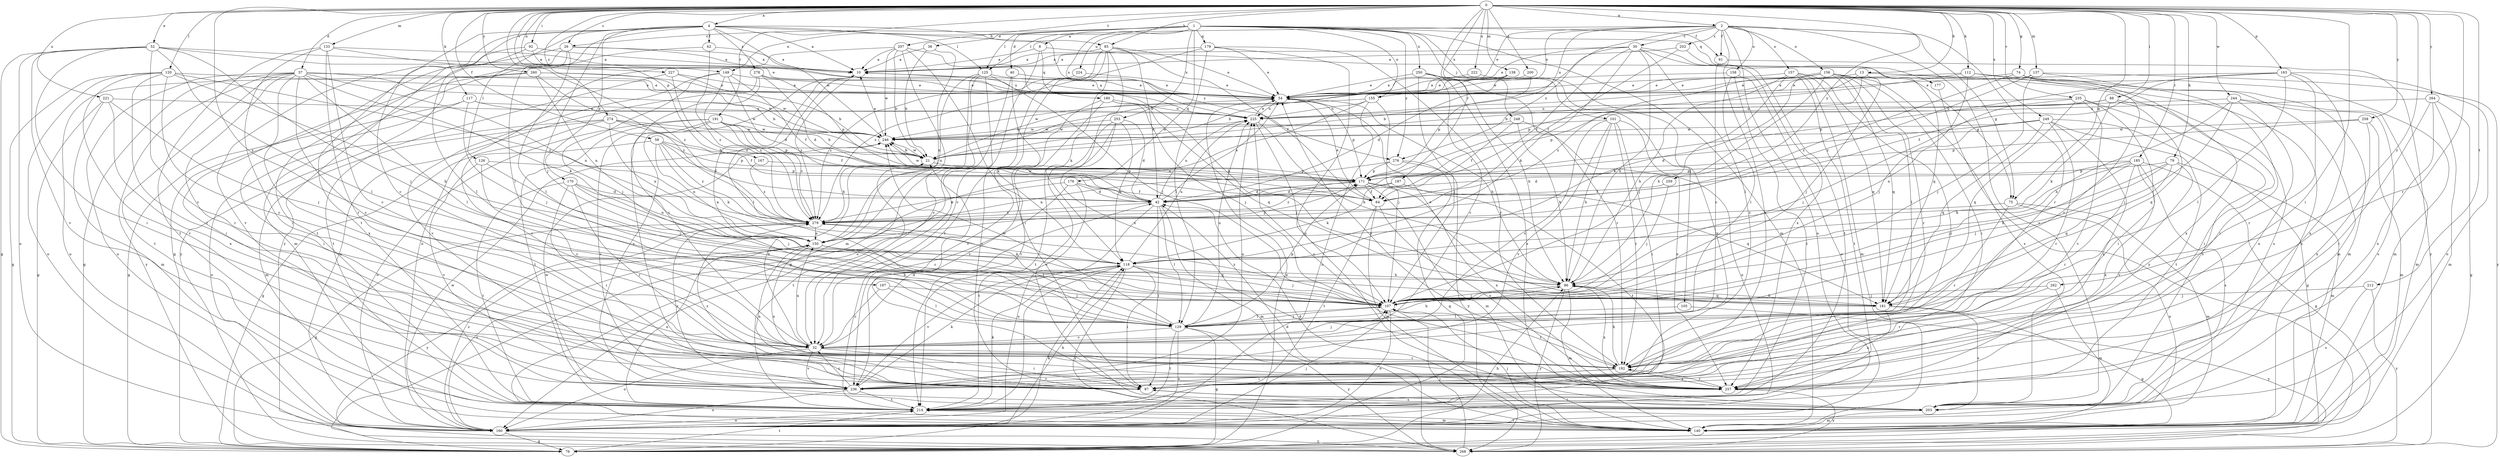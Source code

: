 strict digraph  {
0;
1;
2;
4;
8;
10;
13;
21;
26;
30;
32;
37;
38;
40;
42;
52;
54;
58;
61;
62;
64;
74;
75;
76;
79;
85;
86;
88;
92;
97;
101;
105;
107;
112;
117;
118;
120;
125;
126;
129;
133;
137;
138;
140;
149;
150;
155;
156;
157;
158;
160;
163;
167;
170;
171;
176;
177;
179;
180;
181;
185;
187;
191;
192;
197;
200;
202;
203;
207;
212;
214;
221;
222;
224;
225;
227;
235;
236;
244;
246;
248;
249;
250;
253;
257;
258;
259;
260;
262;
264;
268;
274;
276;
278;
279;
0 -> 2  [label=a];
0 -> 4  [label=a];
0 -> 13  [label=b];
0 -> 26  [label=c];
0 -> 37  [label=d];
0 -> 52  [label=e];
0 -> 58  [label=f];
0 -> 74  [label=g];
0 -> 75  [label=g];
0 -> 79  [label=h];
0 -> 85  [label=h];
0 -> 88  [label=i];
0 -> 92  [label=i];
0 -> 97  [label=i];
0 -> 112  [label=k];
0 -> 117  [label=k];
0 -> 120  [label=l];
0 -> 133  [label=m];
0 -> 137  [label=m];
0 -> 138  [label=m];
0 -> 149  [label=n];
0 -> 163  [label=p];
0 -> 167  [label=p];
0 -> 185  [label=r];
0 -> 187  [label=r];
0 -> 191  [label=r];
0 -> 192  [label=r];
0 -> 197  [label=s];
0 -> 200  [label=s];
0 -> 207  [label=t];
0 -> 212  [label=t];
0 -> 221  [label=u];
0 -> 222  [label=u];
0 -> 227  [label=v];
0 -> 235  [label=v];
0 -> 244  [label=w];
0 -> 248  [label=x];
0 -> 249  [label=x];
0 -> 258  [label=y];
0 -> 259  [label=y];
0 -> 260  [label=y];
0 -> 262  [label=y];
0 -> 264  [label=y];
0 -> 274  [label=z];
1 -> 8  [label=a];
1 -> 26  [label=c];
1 -> 38  [label=d];
1 -> 40  [label=d];
1 -> 61  [label=f];
1 -> 101  [label=j];
1 -> 105  [label=j];
1 -> 125  [label=l];
1 -> 140  [label=m];
1 -> 149  [label=n];
1 -> 155  [label=o];
1 -> 176  [label=q];
1 -> 177  [label=q];
1 -> 179  [label=q];
1 -> 224  [label=u];
1 -> 225  [label=u];
1 -> 250  [label=x];
1 -> 253  [label=x];
1 -> 276  [label=z];
2 -> 30  [label=c];
2 -> 54  [label=e];
2 -> 61  [label=f];
2 -> 75  [label=g];
2 -> 125  [label=l];
2 -> 155  [label=o];
2 -> 156  [label=o];
2 -> 157  [label=o];
2 -> 158  [label=o];
2 -> 160  [label=o];
2 -> 192  [label=r];
2 -> 202  [label=s];
2 -> 203  [label=s];
2 -> 225  [label=u];
2 -> 236  [label=v];
2 -> 276  [label=z];
4 -> 10  [label=a];
4 -> 32  [label=c];
4 -> 62  [label=f];
4 -> 85  [label=h];
4 -> 107  [label=j];
4 -> 125  [label=l];
4 -> 126  [label=l];
4 -> 129  [label=l];
4 -> 170  [label=p];
4 -> 214  [label=t];
4 -> 246  [label=w];
4 -> 268  [label=y];
4 -> 276  [label=z];
4 -> 278  [label=z];
8 -> 10  [label=a];
8 -> 32  [label=c];
8 -> 75  [label=g];
8 -> 180  [label=q];
10 -> 54  [label=e];
10 -> 129  [label=l];
10 -> 203  [label=s];
10 -> 279  [label=z];
13 -> 21  [label=b];
13 -> 54  [label=e];
13 -> 107  [label=j];
13 -> 140  [label=m];
13 -> 171  [label=p];
13 -> 203  [label=s];
21 -> 171  [label=p];
21 -> 214  [label=t];
21 -> 246  [label=w];
26 -> 10  [label=a];
26 -> 76  [label=g];
26 -> 129  [label=l];
26 -> 214  [label=t];
26 -> 225  [label=u];
26 -> 268  [label=y];
30 -> 10  [label=a];
30 -> 21  [label=b];
30 -> 54  [label=e];
30 -> 64  [label=f];
30 -> 86  [label=h];
30 -> 118  [label=k];
30 -> 129  [label=l];
30 -> 214  [label=t];
30 -> 257  [label=x];
32 -> 21  [label=b];
32 -> 42  [label=d];
32 -> 97  [label=i];
32 -> 107  [label=j];
32 -> 150  [label=n];
32 -> 160  [label=o];
32 -> 192  [label=r];
32 -> 236  [label=v];
37 -> 21  [label=b];
37 -> 32  [label=c];
37 -> 54  [label=e];
37 -> 76  [label=g];
37 -> 118  [label=k];
37 -> 129  [label=l];
37 -> 150  [label=n];
37 -> 160  [label=o];
37 -> 192  [label=r];
37 -> 214  [label=t];
37 -> 246  [label=w];
37 -> 257  [label=x];
37 -> 268  [label=y];
38 -> 10  [label=a];
38 -> 21  [label=b];
38 -> 150  [label=n];
40 -> 54  [label=e];
40 -> 118  [label=k];
40 -> 160  [label=o];
42 -> 54  [label=e];
42 -> 97  [label=i];
42 -> 129  [label=l];
42 -> 140  [label=m];
42 -> 160  [label=o];
42 -> 225  [label=u];
42 -> 246  [label=w];
42 -> 279  [label=z];
52 -> 10  [label=a];
52 -> 32  [label=c];
52 -> 54  [label=e];
52 -> 76  [label=g];
52 -> 97  [label=i];
52 -> 107  [label=j];
52 -> 129  [label=l];
52 -> 160  [label=o];
52 -> 236  [label=v];
54 -> 10  [label=a];
54 -> 21  [label=b];
54 -> 86  [label=h];
54 -> 171  [label=p];
54 -> 225  [label=u];
58 -> 21  [label=b];
58 -> 42  [label=d];
58 -> 76  [label=g];
58 -> 118  [label=k];
58 -> 150  [label=n];
58 -> 171  [label=p];
58 -> 279  [label=z];
61 -> 32  [label=c];
61 -> 268  [label=y];
62 -> 10  [label=a];
62 -> 140  [label=m];
62 -> 279  [label=z];
64 -> 54  [label=e];
64 -> 140  [label=m];
64 -> 214  [label=t];
64 -> 257  [label=x];
74 -> 32  [label=c];
74 -> 54  [label=e];
74 -> 140  [label=m];
74 -> 257  [label=x];
74 -> 279  [label=z];
75 -> 140  [label=m];
75 -> 160  [label=o];
75 -> 192  [label=r];
75 -> 279  [label=z];
76 -> 54  [label=e];
76 -> 86  [label=h];
76 -> 118  [label=k];
76 -> 214  [label=t];
79 -> 86  [label=h];
79 -> 107  [label=j];
79 -> 140  [label=m];
79 -> 171  [label=p];
79 -> 181  [label=q];
79 -> 236  [label=v];
85 -> 10  [label=a];
85 -> 32  [label=c];
85 -> 42  [label=d];
85 -> 54  [label=e];
85 -> 64  [label=f];
85 -> 118  [label=k];
85 -> 214  [label=t];
85 -> 257  [label=x];
86 -> 107  [label=j];
86 -> 140  [label=m];
86 -> 181  [label=q];
86 -> 257  [label=x];
86 -> 268  [label=y];
88 -> 97  [label=i];
88 -> 118  [label=k];
88 -> 171  [label=p];
88 -> 181  [label=q];
88 -> 225  [label=u];
92 -> 10  [label=a];
92 -> 54  [label=e];
92 -> 129  [label=l];
92 -> 236  [label=v];
97 -> 21  [label=b];
97 -> 203  [label=s];
97 -> 279  [label=z];
101 -> 32  [label=c];
101 -> 86  [label=h];
101 -> 97  [label=i];
101 -> 192  [label=r];
101 -> 236  [label=v];
101 -> 246  [label=w];
101 -> 257  [label=x];
105 -> 129  [label=l];
105 -> 268  [label=y];
107 -> 129  [label=l];
107 -> 160  [label=o];
107 -> 192  [label=r];
107 -> 279  [label=z];
112 -> 21  [label=b];
112 -> 54  [label=e];
112 -> 107  [label=j];
112 -> 140  [label=m];
112 -> 203  [label=s];
117 -> 76  [label=g];
117 -> 97  [label=i];
117 -> 107  [label=j];
117 -> 225  [label=u];
117 -> 246  [label=w];
118 -> 86  [label=h];
118 -> 97  [label=i];
118 -> 107  [label=j];
118 -> 214  [label=t];
118 -> 225  [label=u];
118 -> 236  [label=v];
118 -> 268  [label=y];
120 -> 32  [label=c];
120 -> 54  [label=e];
120 -> 76  [label=g];
120 -> 86  [label=h];
120 -> 160  [label=o];
120 -> 192  [label=r];
120 -> 236  [label=v];
120 -> 279  [label=z];
125 -> 32  [label=c];
125 -> 54  [label=e];
125 -> 76  [label=g];
125 -> 107  [label=j];
125 -> 150  [label=n];
125 -> 203  [label=s];
126 -> 32  [label=c];
126 -> 107  [label=j];
126 -> 171  [label=p];
126 -> 236  [label=v];
129 -> 10  [label=a];
129 -> 32  [label=c];
129 -> 76  [label=g];
129 -> 86  [label=h];
129 -> 107  [label=j];
129 -> 160  [label=o];
129 -> 171  [label=p];
129 -> 214  [label=t];
129 -> 225  [label=u];
129 -> 246  [label=w];
129 -> 268  [label=y];
133 -> 10  [label=a];
133 -> 32  [label=c];
133 -> 97  [label=i];
133 -> 192  [label=r];
133 -> 214  [label=t];
133 -> 279  [label=z];
137 -> 54  [label=e];
137 -> 97  [label=i];
137 -> 107  [label=j];
137 -> 268  [label=y];
137 -> 279  [label=z];
138 -> 21  [label=b];
138 -> 42  [label=d];
138 -> 54  [label=e];
140 -> 42  [label=d];
140 -> 107  [label=j];
140 -> 214  [label=t];
149 -> 42  [label=d];
149 -> 54  [label=e];
149 -> 64  [label=f];
149 -> 107  [label=j];
149 -> 236  [label=v];
149 -> 279  [label=z];
150 -> 118  [label=k];
150 -> 160  [label=o];
150 -> 171  [label=p];
150 -> 181  [label=q];
150 -> 257  [label=x];
150 -> 268  [label=y];
155 -> 107  [label=j];
155 -> 150  [label=n];
155 -> 160  [label=o];
155 -> 225  [label=u];
155 -> 246  [label=w];
156 -> 54  [label=e];
156 -> 86  [label=h];
156 -> 97  [label=i];
156 -> 118  [label=k];
156 -> 129  [label=l];
156 -> 181  [label=q];
156 -> 192  [label=r];
156 -> 203  [label=s];
156 -> 279  [label=z];
157 -> 54  [label=e];
157 -> 86  [label=h];
157 -> 97  [label=i];
157 -> 107  [label=j];
157 -> 140  [label=m];
157 -> 181  [label=q];
157 -> 214  [label=t];
158 -> 54  [label=e];
158 -> 129  [label=l];
158 -> 160  [label=o];
158 -> 214  [label=t];
160 -> 76  [label=g];
160 -> 107  [label=j];
160 -> 118  [label=k];
160 -> 246  [label=w];
160 -> 268  [label=y];
160 -> 279  [label=z];
163 -> 54  [label=e];
163 -> 64  [label=f];
163 -> 129  [label=l];
163 -> 160  [label=o];
163 -> 171  [label=p];
163 -> 192  [label=r];
163 -> 257  [label=x];
167 -> 171  [label=p];
167 -> 279  [label=z];
170 -> 42  [label=d];
170 -> 97  [label=i];
170 -> 107  [label=j];
170 -> 150  [label=n];
170 -> 192  [label=r];
170 -> 214  [label=t];
171 -> 42  [label=d];
171 -> 64  [label=f];
171 -> 140  [label=m];
171 -> 181  [label=q];
171 -> 246  [label=w];
171 -> 257  [label=x];
171 -> 279  [label=z];
176 -> 32  [label=c];
176 -> 42  [label=d];
176 -> 64  [label=f];
176 -> 214  [label=t];
176 -> 279  [label=z];
177 -> 268  [label=y];
179 -> 10  [label=a];
179 -> 54  [label=e];
179 -> 129  [label=l];
179 -> 192  [label=r];
179 -> 203  [label=s];
179 -> 279  [label=z];
180 -> 107  [label=j];
180 -> 181  [label=q];
180 -> 214  [label=t];
180 -> 225  [label=u];
180 -> 236  [label=v];
181 -> 54  [label=e];
181 -> 76  [label=g];
181 -> 86  [label=h];
181 -> 203  [label=s];
181 -> 257  [label=x];
185 -> 42  [label=d];
185 -> 76  [label=g];
185 -> 107  [label=j];
185 -> 118  [label=k];
185 -> 171  [label=p];
185 -> 192  [label=r];
185 -> 203  [label=s];
185 -> 257  [label=x];
187 -> 42  [label=d];
187 -> 118  [label=k];
187 -> 214  [label=t];
191 -> 64  [label=f];
191 -> 97  [label=i];
191 -> 160  [label=o];
191 -> 171  [label=p];
191 -> 214  [label=t];
191 -> 236  [label=v];
191 -> 246  [label=w];
191 -> 279  [label=z];
192 -> 54  [label=e];
192 -> 86  [label=h];
192 -> 97  [label=i];
192 -> 236  [label=v];
192 -> 257  [label=x];
197 -> 32  [label=c];
197 -> 107  [label=j];
197 -> 129  [label=l];
200 -> 54  [label=e];
200 -> 171  [label=p];
202 -> 10  [label=a];
202 -> 64  [label=f];
202 -> 181  [label=q];
203 -> 97  [label=i];
203 -> 140  [label=m];
203 -> 246  [label=w];
207 -> 10  [label=a];
207 -> 21  [label=b];
207 -> 86  [label=h];
207 -> 97  [label=i];
207 -> 140  [label=m];
207 -> 160  [label=o];
207 -> 246  [label=w];
212 -> 107  [label=j];
212 -> 203  [label=s];
212 -> 268  [label=y];
214 -> 118  [label=k];
214 -> 140  [label=m];
214 -> 150  [label=n];
214 -> 160  [label=o];
221 -> 76  [label=g];
221 -> 107  [label=j];
221 -> 140  [label=m];
221 -> 225  [label=u];
221 -> 257  [label=x];
222 -> 54  [label=e];
222 -> 236  [label=v];
224 -> 54  [label=e];
224 -> 279  [label=z];
225 -> 54  [label=e];
225 -> 86  [label=h];
225 -> 107  [label=j];
225 -> 246  [label=w];
227 -> 21  [label=b];
227 -> 54  [label=e];
227 -> 214  [label=t];
227 -> 279  [label=z];
235 -> 97  [label=i];
235 -> 107  [label=j];
235 -> 181  [label=q];
235 -> 203  [label=s];
235 -> 225  [label=u];
235 -> 236  [label=v];
236 -> 32  [label=c];
236 -> 118  [label=k];
236 -> 160  [label=o];
236 -> 214  [label=t];
236 -> 225  [label=u];
236 -> 279  [label=z];
244 -> 86  [label=h];
244 -> 107  [label=j];
244 -> 140  [label=m];
244 -> 203  [label=s];
244 -> 225  [label=u];
244 -> 257  [label=x];
246 -> 10  [label=a];
246 -> 21  [label=b];
248 -> 64  [label=f];
248 -> 86  [label=h];
248 -> 160  [label=o];
248 -> 246  [label=w];
249 -> 42  [label=d];
249 -> 76  [label=g];
249 -> 150  [label=n];
249 -> 181  [label=q];
249 -> 192  [label=r];
249 -> 214  [label=t];
249 -> 246  [label=w];
249 -> 257  [label=x];
250 -> 32  [label=c];
250 -> 54  [label=e];
250 -> 86  [label=h];
250 -> 107  [label=j];
250 -> 192  [label=r];
250 -> 203  [label=s];
253 -> 42  [label=d];
253 -> 118  [label=k];
253 -> 203  [label=s];
253 -> 214  [label=t];
253 -> 236  [label=v];
253 -> 246  [label=w];
257 -> 150  [label=n];
257 -> 192  [label=r];
257 -> 225  [label=u];
257 -> 268  [label=y];
258 -> 140  [label=m];
258 -> 171  [label=p];
258 -> 246  [label=w];
258 -> 257  [label=x];
259 -> 64  [label=f];
259 -> 107  [label=j];
260 -> 54  [label=e];
260 -> 97  [label=i];
260 -> 150  [label=n];
260 -> 160  [label=o];
260 -> 246  [label=w];
260 -> 279  [label=z];
262 -> 107  [label=j];
262 -> 140  [label=m];
262 -> 192  [label=r];
264 -> 76  [label=g];
264 -> 97  [label=i];
264 -> 140  [label=m];
264 -> 225  [label=u];
264 -> 257  [label=x];
268 -> 42  [label=d];
268 -> 107  [label=j];
274 -> 21  [label=b];
274 -> 32  [label=c];
274 -> 64  [label=f];
274 -> 140  [label=m];
274 -> 150  [label=n];
274 -> 160  [label=o];
274 -> 246  [label=w];
276 -> 76  [label=g];
276 -> 150  [label=n];
276 -> 171  [label=p];
276 -> 268  [label=y];
278 -> 32  [label=c];
278 -> 42  [label=d];
278 -> 54  [label=e];
278 -> 160  [label=o];
278 -> 171  [label=p];
279 -> 21  [label=b];
279 -> 76  [label=g];
279 -> 129  [label=l];
279 -> 150  [label=n];
}
